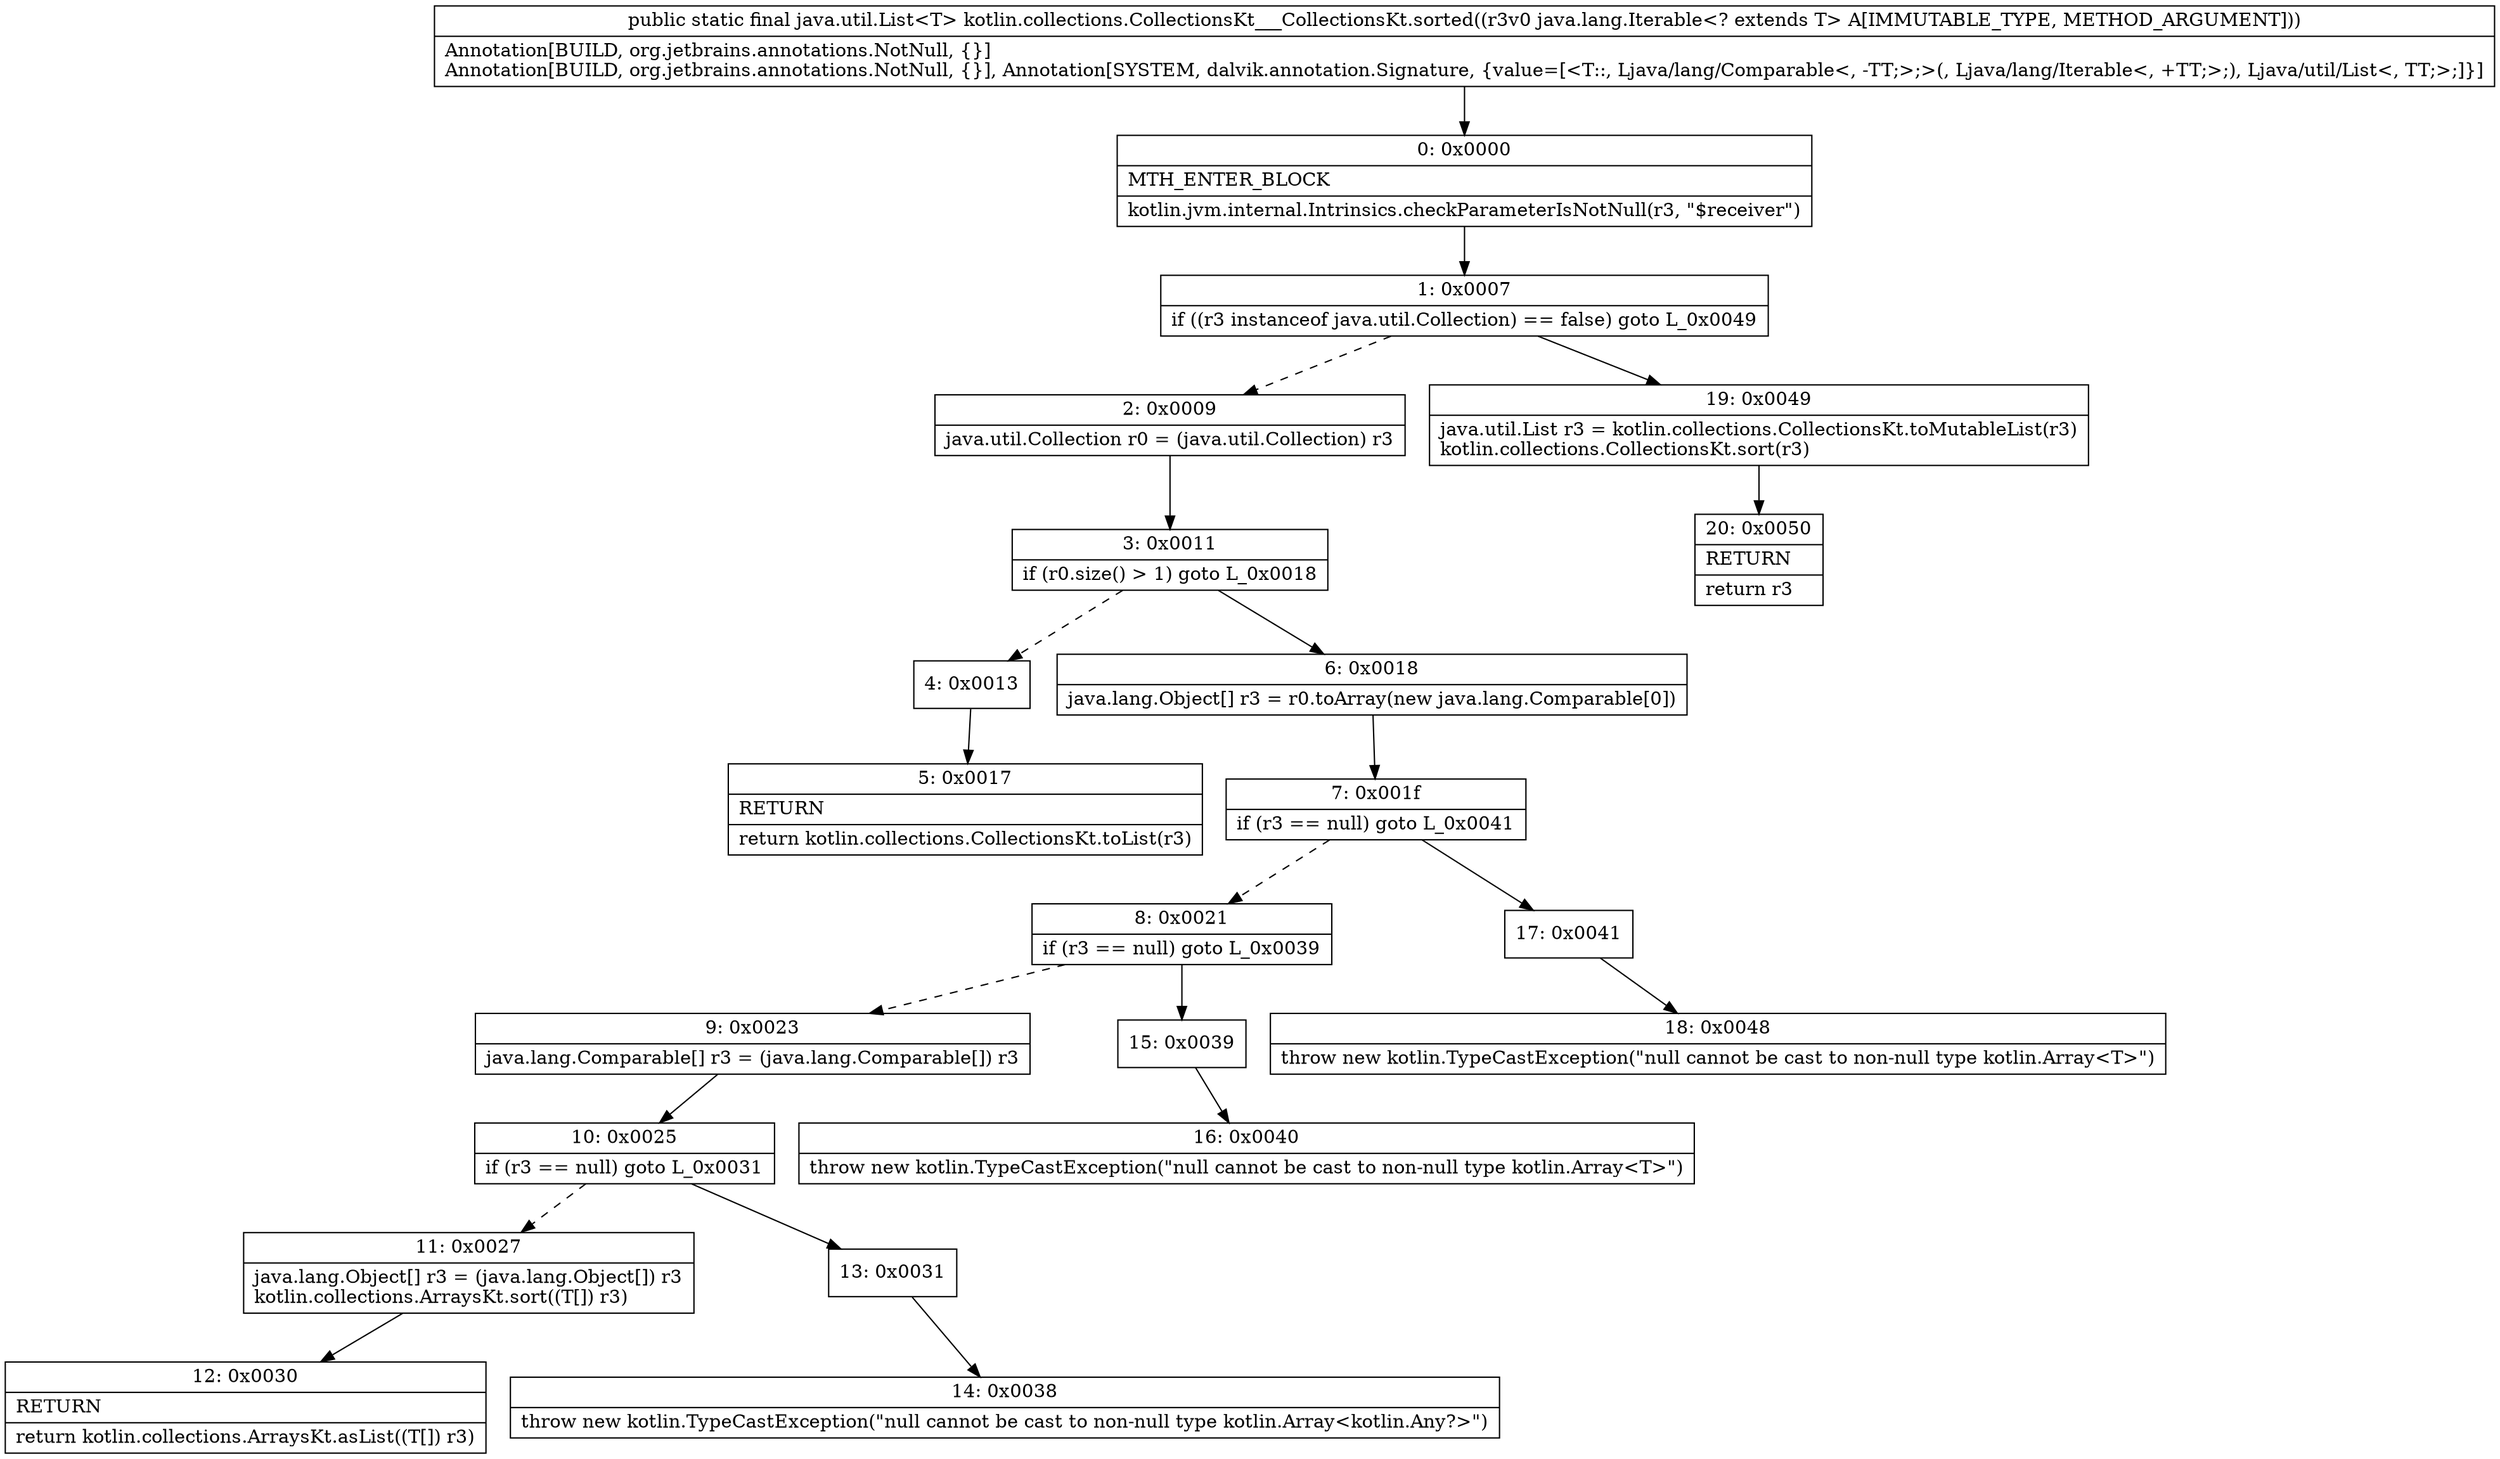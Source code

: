digraph "CFG forkotlin.collections.CollectionsKt___CollectionsKt.sorted(Ljava\/lang\/Iterable;)Ljava\/util\/List;" {
Node_0 [shape=record,label="{0\:\ 0x0000|MTH_ENTER_BLOCK\l|kotlin.jvm.internal.Intrinsics.checkParameterIsNotNull(r3, \"$receiver\")\l}"];
Node_1 [shape=record,label="{1\:\ 0x0007|if ((r3 instanceof java.util.Collection) == false) goto L_0x0049\l}"];
Node_2 [shape=record,label="{2\:\ 0x0009|java.util.Collection r0 = (java.util.Collection) r3\l}"];
Node_3 [shape=record,label="{3\:\ 0x0011|if (r0.size() \> 1) goto L_0x0018\l}"];
Node_4 [shape=record,label="{4\:\ 0x0013}"];
Node_5 [shape=record,label="{5\:\ 0x0017|RETURN\l|return kotlin.collections.CollectionsKt.toList(r3)\l}"];
Node_6 [shape=record,label="{6\:\ 0x0018|java.lang.Object[] r3 = r0.toArray(new java.lang.Comparable[0])\l}"];
Node_7 [shape=record,label="{7\:\ 0x001f|if (r3 == null) goto L_0x0041\l}"];
Node_8 [shape=record,label="{8\:\ 0x0021|if (r3 == null) goto L_0x0039\l}"];
Node_9 [shape=record,label="{9\:\ 0x0023|java.lang.Comparable[] r3 = (java.lang.Comparable[]) r3\l}"];
Node_10 [shape=record,label="{10\:\ 0x0025|if (r3 == null) goto L_0x0031\l}"];
Node_11 [shape=record,label="{11\:\ 0x0027|java.lang.Object[] r3 = (java.lang.Object[]) r3\lkotlin.collections.ArraysKt.sort((T[]) r3)\l}"];
Node_12 [shape=record,label="{12\:\ 0x0030|RETURN\l|return kotlin.collections.ArraysKt.asList((T[]) r3)\l}"];
Node_13 [shape=record,label="{13\:\ 0x0031}"];
Node_14 [shape=record,label="{14\:\ 0x0038|throw new kotlin.TypeCastException(\"null cannot be cast to non\-null type kotlin.Array\<kotlin.Any?\>\")\l}"];
Node_15 [shape=record,label="{15\:\ 0x0039}"];
Node_16 [shape=record,label="{16\:\ 0x0040|throw new kotlin.TypeCastException(\"null cannot be cast to non\-null type kotlin.Array\<T\>\")\l}"];
Node_17 [shape=record,label="{17\:\ 0x0041}"];
Node_18 [shape=record,label="{18\:\ 0x0048|throw new kotlin.TypeCastException(\"null cannot be cast to non\-null type kotlin.Array\<T\>\")\l}"];
Node_19 [shape=record,label="{19\:\ 0x0049|java.util.List r3 = kotlin.collections.CollectionsKt.toMutableList(r3)\lkotlin.collections.CollectionsKt.sort(r3)\l}"];
Node_20 [shape=record,label="{20\:\ 0x0050|RETURN\l|return r3\l}"];
MethodNode[shape=record,label="{public static final java.util.List\<T\> kotlin.collections.CollectionsKt___CollectionsKt.sorted((r3v0 java.lang.Iterable\<? extends T\> A[IMMUTABLE_TYPE, METHOD_ARGUMENT]))  | Annotation[BUILD, org.jetbrains.annotations.NotNull, \{\}]\lAnnotation[BUILD, org.jetbrains.annotations.NotNull, \{\}], Annotation[SYSTEM, dalvik.annotation.Signature, \{value=[\<T::, Ljava\/lang\/Comparable\<, \-TT;\>;\>(, Ljava\/lang\/Iterable\<, +TT;\>;), Ljava\/util\/List\<, TT;\>;]\}]\l}"];
MethodNode -> Node_0;
Node_0 -> Node_1;
Node_1 -> Node_2[style=dashed];
Node_1 -> Node_19;
Node_2 -> Node_3;
Node_3 -> Node_4[style=dashed];
Node_3 -> Node_6;
Node_4 -> Node_5;
Node_6 -> Node_7;
Node_7 -> Node_8[style=dashed];
Node_7 -> Node_17;
Node_8 -> Node_9[style=dashed];
Node_8 -> Node_15;
Node_9 -> Node_10;
Node_10 -> Node_11[style=dashed];
Node_10 -> Node_13;
Node_11 -> Node_12;
Node_13 -> Node_14;
Node_15 -> Node_16;
Node_17 -> Node_18;
Node_19 -> Node_20;
}

